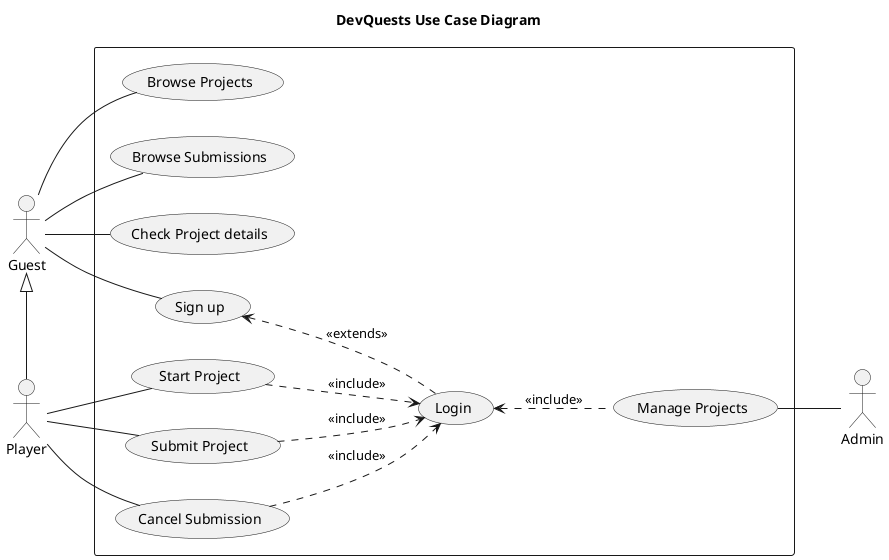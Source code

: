 @startuml "DevQuests Use Case Diagram"
left to right direction
title DevQuests Use Case Diagram

actor "Guest" as guest
actor "Player" as player
actor "Admin" as admin

player  -left-|> guest

rectangle {
  usecase "Browse Projects" as UCG1
  usecase "Browse Submissions" as UCG2
  usecase "Check Project details" as UCG3
  usecase "Start Project" as UCU1
  usecase "Submit Project" as UCU2
  usecase "Cancel Submission" as UCU3
  usecase "Manage Projects" as UCA1
  usecase "Login" as login
  usecase "Sign up" as signup
}

guest -- UCG1
guest -- UCG2
guest -- UCG3
guest -- signup

player -- UCU1
player -- UCU2
player -- UCU3

UCA1 -- admin

signup <.. login : <<extends>>
UCU1 ..> login : <<include>>
UCU2 ..> login : <<include>>
UCU3 ..> login : <<include>>
UCA1 .u.> login : <<include>>

@enduml